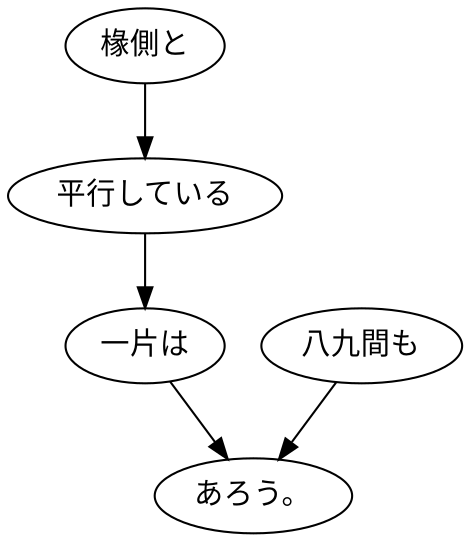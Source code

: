 digraph graph4117 {
	node0 [label="椽側と"];
	node1 [label="平行している"];
	node2 [label="一片は"];
	node3 [label="八九間も"];
	node4 [label="あろう。"];
	node0 -> node1;
	node1 -> node2;
	node2 -> node4;
	node3 -> node4;
}
